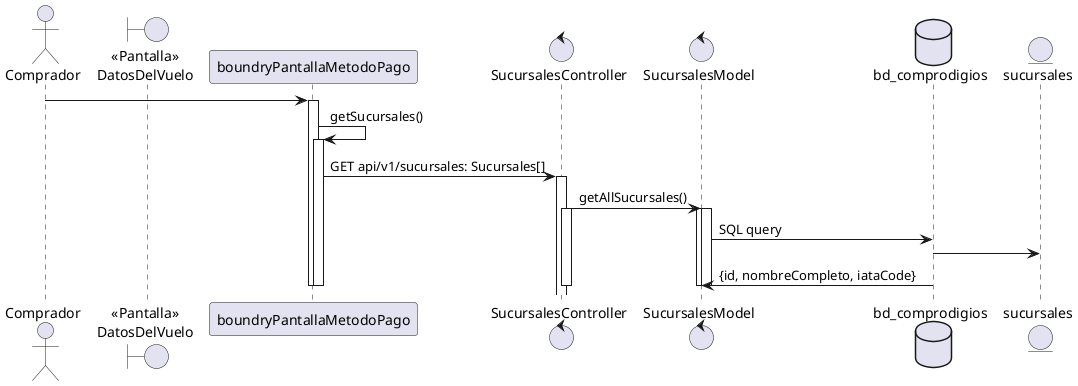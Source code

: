 @startuml
actor "Comprador" as actorComprador
boundary "<<Pantalla>>\nDatosDelVuelo" as boundryPantallaDatosDelVuelo

actorComprador -> boundryPantallaMetodoPago
activate boundryPantallaMetodoPago
   boundryPantallaMetodoPago -> boundryPantallaMetodoPago: getSucursales()
    activate boundryPantallaMetodoPago
        control "SucursalesController" as sucursalesController
            control "SucursalesModel" as sucursalesModel
           boundryPantallaMetodoPago -> sucursalesController: GET api/v1/sucursales: Sucursales[]
            activate sucursalesController
                sucursalesController -> sucursalesModel: getAllSucursales()
                activate sucursalesController
                    database "bd_comprodigios" as dbComprodigios
                    entity sucursales
                    activate sucursalesModel
                        activate sucursalesModel
                            sucursalesModel -> dbComprodigios: SQL query
                            dbComprodigios -> sucursales
                            dbComprodigios -> sucursalesModel: {id, nombreCompleto, iataCode}
                        deactivate

                    deactivate
                deactivate
        deactivate
    deactivate
deactivate
@enduml